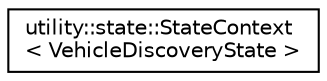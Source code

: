 digraph "Graphical Class Hierarchy"
{
 // LATEX_PDF_SIZE
  edge [fontname="Helvetica",fontsize="10",labelfontname="Helvetica",labelfontsize="10"];
  node [fontname="Helvetica",fontsize="10",shape=record];
  rankdir="LR";
  Node0 [label="utility::state::StateContext\l\< VehicleDiscoveryState \>",height=0.2,width=0.4,color="black", fillcolor="white", style="filled",URL="$classutility_1_1state_1_1StateContext.html",tooltip=" "];
}
